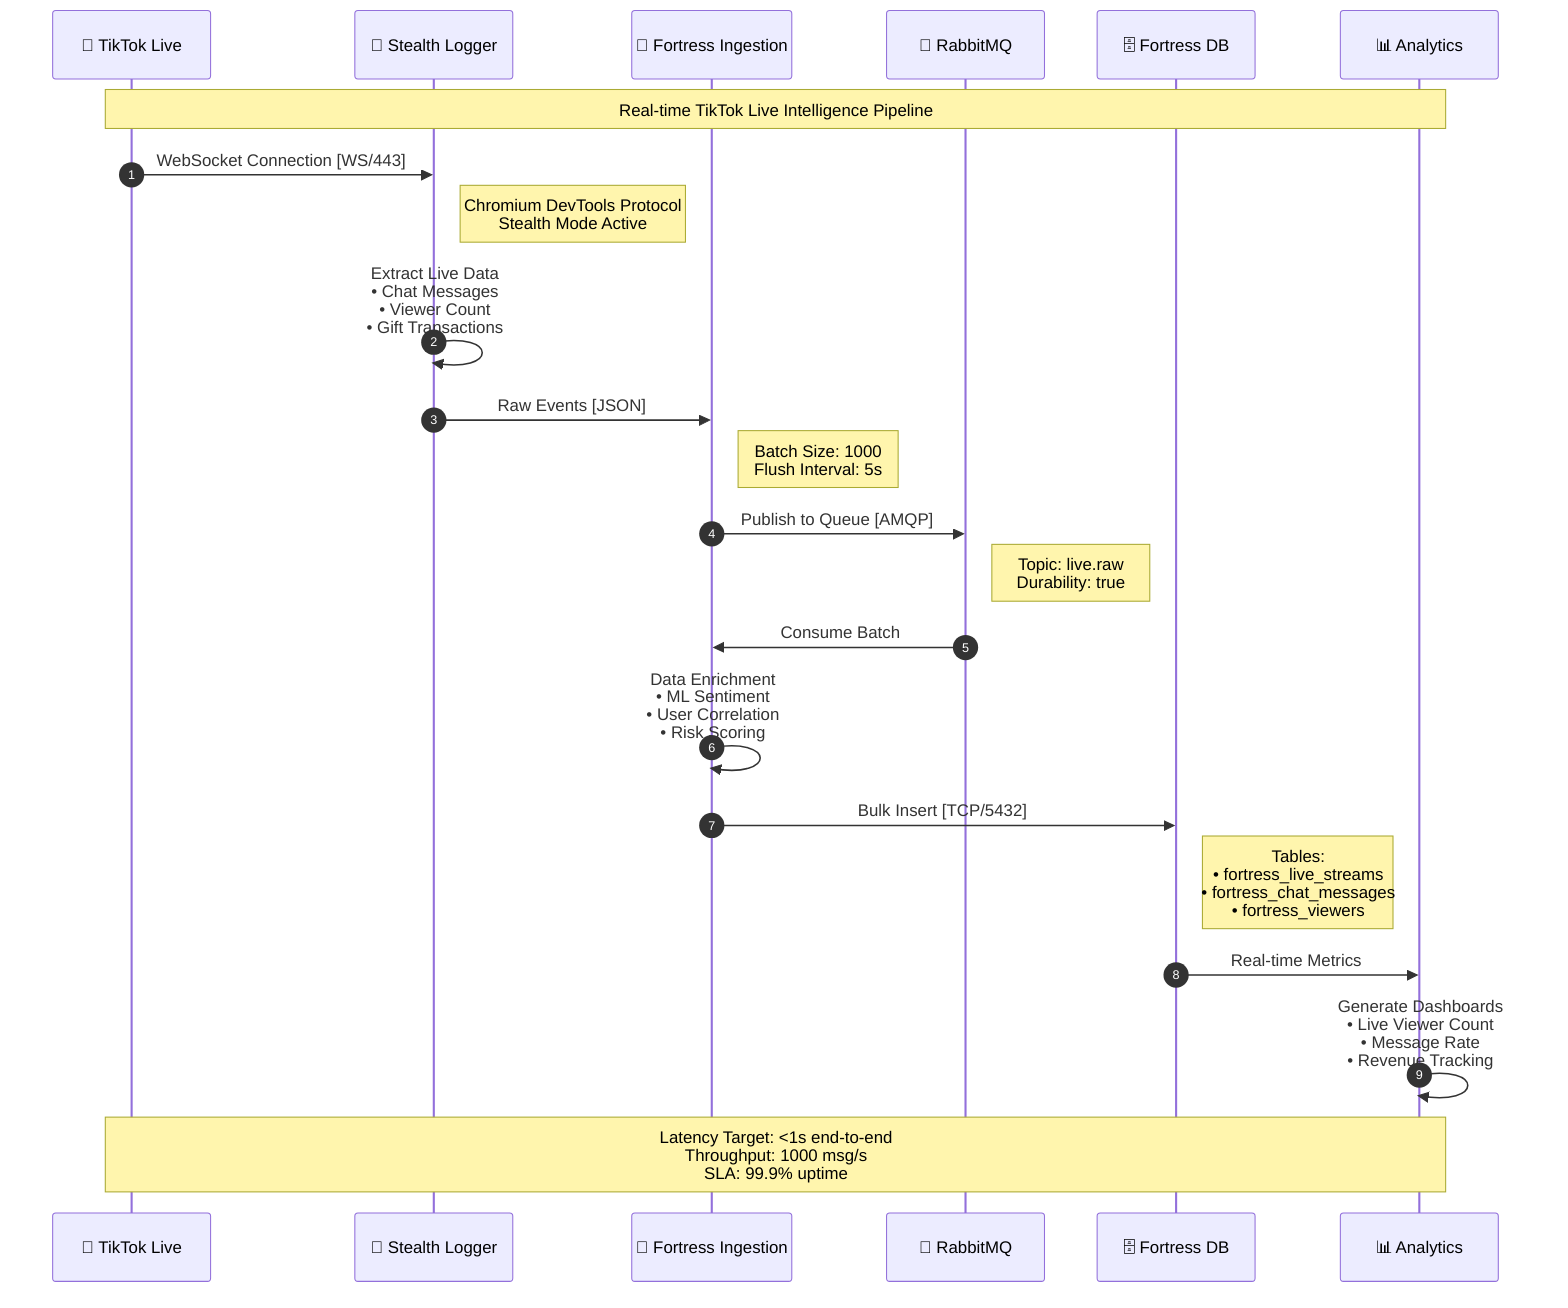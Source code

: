 %% TikTok Live Real-time Data Flow
sequenceDiagram
    autonumber
    participant TT as 🎵 TikTok Live
    participant ST as 👻 Stealth Logger
    participant FI as 🏰 Fortress Ingestion
    participant RQ as 📨 RabbitMQ
    participant DB as 🗄️ Fortress DB
    participant AN as 📊 Analytics

    Note over TT,AN: Real-time TikTok Live Intelligence Pipeline

    TT->>ST: WebSocket Connection [WS/443]
    Note right of ST: Chromium DevTools Protocol<br/>Stealth Mode Active

    ST->>ST: Extract Live Data<br/>• Chat Messages<br/>• Viewer Count<br/>• Gift Transactions
    
    ST->>FI: Raw Events [JSON]
    Note right of FI: Batch Size: 1000<br/>Flush Interval: 5s

    FI->>RQ: Publish to Queue [AMQP]
    Note right of RQ: Topic: live.raw<br/>Durability: true

    RQ->>FI: Consume Batch
    FI->>FI: Data Enrichment<br/>• ML Sentiment<br/>• User Correlation<br/>• Risk Scoring

    FI->>DB: Bulk Insert [TCP/5432]
    Note right of DB: Tables:<br/>• fortress_live_streams<br/>• fortress_chat_messages<br/>• fortress_viewers

    DB->>AN: Real-time Metrics
    AN->>AN: Generate Dashboards<br/>• Live Viewer Count<br/>• Message Rate<br/>• Revenue Tracking

    Note over TT,AN: Latency Target: <1s end-to-end<br/>Throughput: 1000 msg/s<br/>SLA: 99.9% uptime
